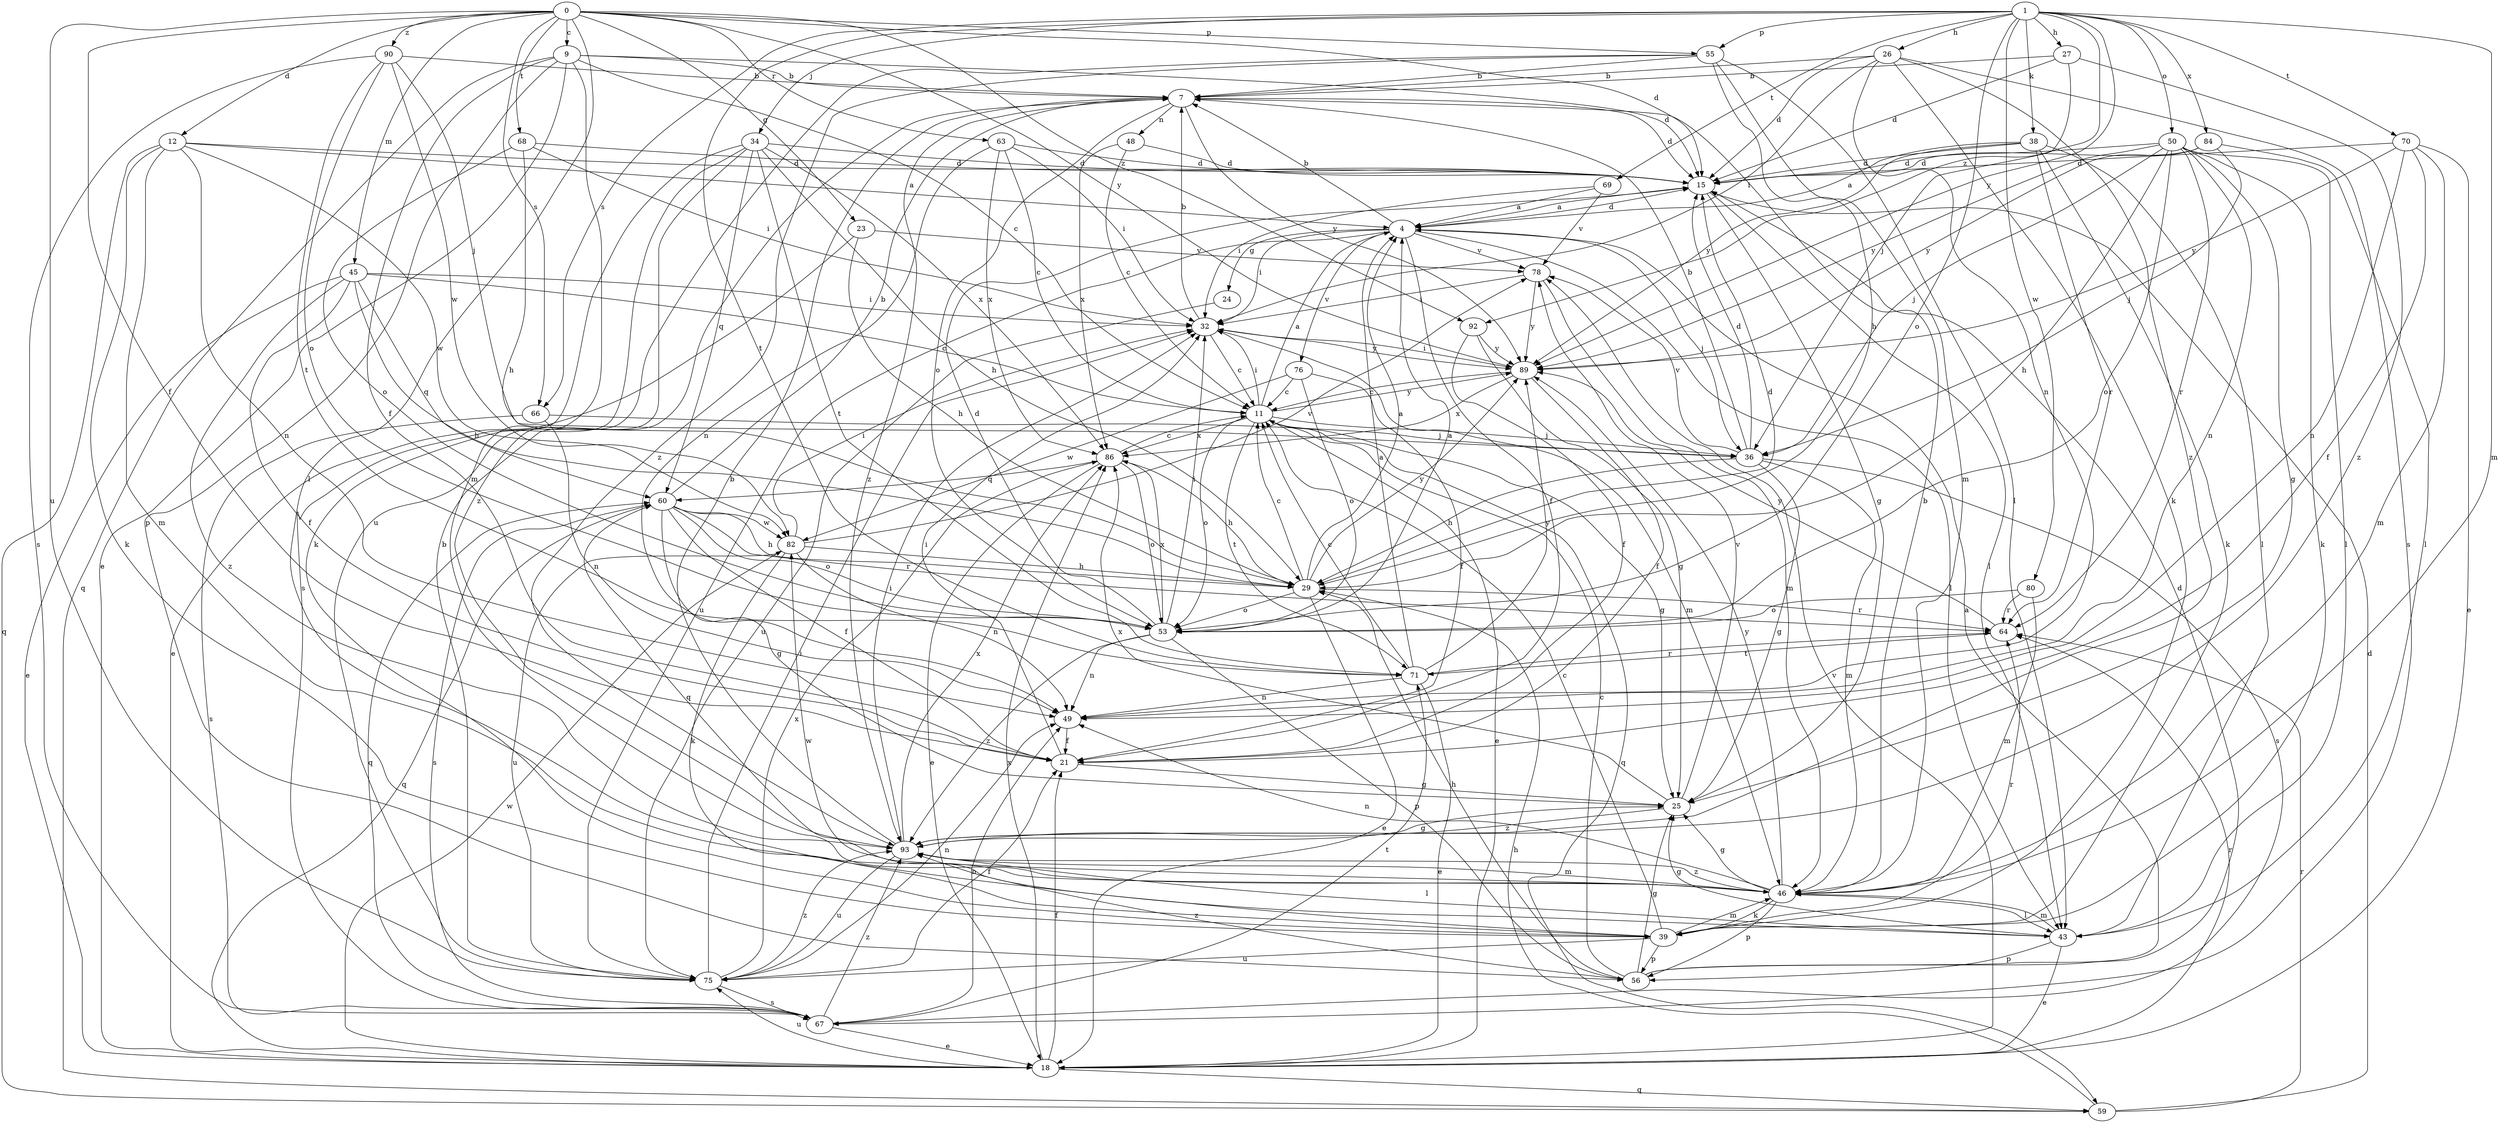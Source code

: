 strict digraph  {
0;
1;
4;
7;
9;
11;
12;
15;
18;
21;
23;
24;
25;
26;
27;
29;
32;
34;
36;
38;
39;
43;
45;
46;
48;
49;
50;
53;
55;
56;
59;
60;
63;
64;
66;
67;
68;
69;
70;
71;
75;
76;
78;
80;
82;
84;
86;
89;
90;
92;
93;
0 -> 9  [label=c];
0 -> 12  [label=d];
0 -> 15  [label=d];
0 -> 21  [label=f];
0 -> 23  [label=g];
0 -> 43  [label=l];
0 -> 45  [label=m];
0 -> 55  [label=p];
0 -> 63  [label=r];
0 -> 66  [label=s];
0 -> 68  [label=t];
0 -> 75  [label=u];
0 -> 89  [label=y];
0 -> 90  [label=z];
0 -> 92  [label=z];
1 -> 26  [label=h];
1 -> 27  [label=h];
1 -> 34  [label=j];
1 -> 38  [label=k];
1 -> 46  [label=m];
1 -> 50  [label=o];
1 -> 53  [label=o];
1 -> 55  [label=p];
1 -> 66  [label=s];
1 -> 69  [label=t];
1 -> 70  [label=t];
1 -> 71  [label=t];
1 -> 80  [label=w];
1 -> 84  [label=x];
1 -> 89  [label=y];
1 -> 92  [label=z];
4 -> 7  [label=b];
4 -> 15  [label=d];
4 -> 21  [label=f];
4 -> 24  [label=g];
4 -> 32  [label=i];
4 -> 36  [label=j];
4 -> 43  [label=l];
4 -> 75  [label=u];
4 -> 76  [label=v];
4 -> 78  [label=v];
7 -> 15  [label=d];
7 -> 48  [label=n];
7 -> 53  [label=o];
7 -> 89  [label=y];
7 -> 93  [label=z];
9 -> 7  [label=b];
9 -> 11  [label=c];
9 -> 15  [label=d];
9 -> 18  [label=e];
9 -> 21  [label=f];
9 -> 46  [label=m];
9 -> 56  [label=p];
9 -> 59  [label=q];
11 -> 4  [label=a];
11 -> 18  [label=e];
11 -> 25  [label=g];
11 -> 32  [label=i];
11 -> 36  [label=j];
11 -> 53  [label=o];
11 -> 59  [label=q];
11 -> 71  [label=t];
11 -> 86  [label=x];
11 -> 89  [label=y];
12 -> 4  [label=a];
12 -> 15  [label=d];
12 -> 39  [label=k];
12 -> 46  [label=m];
12 -> 49  [label=n];
12 -> 59  [label=q];
12 -> 82  [label=w];
15 -> 4  [label=a];
15 -> 25  [label=g];
15 -> 43  [label=l];
18 -> 21  [label=f];
18 -> 59  [label=q];
18 -> 60  [label=q];
18 -> 64  [label=r];
18 -> 75  [label=u];
18 -> 78  [label=v];
18 -> 82  [label=w];
18 -> 86  [label=x];
21 -> 25  [label=g];
21 -> 32  [label=i];
23 -> 18  [label=e];
23 -> 29  [label=h];
23 -> 78  [label=v];
24 -> 75  [label=u];
25 -> 78  [label=v];
25 -> 86  [label=x];
25 -> 93  [label=z];
26 -> 7  [label=b];
26 -> 15  [label=d];
26 -> 32  [label=i];
26 -> 39  [label=k];
26 -> 49  [label=n];
26 -> 67  [label=s];
26 -> 93  [label=z];
27 -> 7  [label=b];
27 -> 15  [label=d];
27 -> 36  [label=j];
27 -> 93  [label=z];
29 -> 4  [label=a];
29 -> 11  [label=c];
29 -> 15  [label=d];
29 -> 18  [label=e];
29 -> 53  [label=o];
29 -> 64  [label=r];
29 -> 89  [label=y];
32 -> 7  [label=b];
32 -> 11  [label=c];
32 -> 46  [label=m];
32 -> 89  [label=y];
34 -> 15  [label=d];
34 -> 29  [label=h];
34 -> 39  [label=k];
34 -> 60  [label=q];
34 -> 67  [label=s];
34 -> 71  [label=t];
34 -> 86  [label=x];
34 -> 93  [label=z];
36 -> 7  [label=b];
36 -> 15  [label=d];
36 -> 25  [label=g];
36 -> 29  [label=h];
36 -> 46  [label=m];
36 -> 67  [label=s];
36 -> 78  [label=v];
38 -> 4  [label=a];
38 -> 15  [label=d];
38 -> 39  [label=k];
38 -> 43  [label=l];
38 -> 64  [label=r];
38 -> 89  [label=y];
39 -> 11  [label=c];
39 -> 46  [label=m];
39 -> 56  [label=p];
39 -> 64  [label=r];
39 -> 75  [label=u];
39 -> 82  [label=w];
43 -> 18  [label=e];
43 -> 25  [label=g];
43 -> 46  [label=m];
43 -> 56  [label=p];
45 -> 11  [label=c];
45 -> 18  [label=e];
45 -> 21  [label=f];
45 -> 29  [label=h];
45 -> 32  [label=i];
45 -> 60  [label=q];
45 -> 93  [label=z];
46 -> 7  [label=b];
46 -> 25  [label=g];
46 -> 39  [label=k];
46 -> 43  [label=l];
46 -> 49  [label=n];
46 -> 56  [label=p];
46 -> 60  [label=q];
46 -> 89  [label=y];
46 -> 93  [label=z];
48 -> 11  [label=c];
48 -> 15  [label=d];
48 -> 86  [label=x];
49 -> 21  [label=f];
50 -> 15  [label=d];
50 -> 25  [label=g];
50 -> 29  [label=h];
50 -> 36  [label=j];
50 -> 39  [label=k];
50 -> 43  [label=l];
50 -> 49  [label=n];
50 -> 53  [label=o];
50 -> 64  [label=r];
50 -> 89  [label=y];
53 -> 4  [label=a];
53 -> 15  [label=d];
53 -> 32  [label=i];
53 -> 49  [label=n];
53 -> 56  [label=p];
53 -> 86  [label=x];
53 -> 93  [label=z];
55 -> 7  [label=b];
55 -> 29  [label=h];
55 -> 43  [label=l];
55 -> 46  [label=m];
55 -> 75  [label=u];
55 -> 93  [label=z];
56 -> 4  [label=a];
56 -> 11  [label=c];
56 -> 15  [label=d];
56 -> 25  [label=g];
56 -> 29  [label=h];
56 -> 93  [label=z];
59 -> 15  [label=d];
59 -> 29  [label=h];
59 -> 64  [label=r];
60 -> 7  [label=b];
60 -> 21  [label=f];
60 -> 25  [label=g];
60 -> 29  [label=h];
60 -> 53  [label=o];
60 -> 64  [label=r];
60 -> 67  [label=s];
60 -> 82  [label=w];
63 -> 11  [label=c];
63 -> 15  [label=d];
63 -> 32  [label=i];
63 -> 49  [label=n];
63 -> 86  [label=x];
64 -> 71  [label=t];
64 -> 89  [label=y];
66 -> 36  [label=j];
66 -> 49  [label=n];
66 -> 67  [label=s];
67 -> 18  [label=e];
67 -> 49  [label=n];
67 -> 60  [label=q];
67 -> 71  [label=t];
67 -> 93  [label=z];
68 -> 15  [label=d];
68 -> 29  [label=h];
68 -> 32  [label=i];
68 -> 53  [label=o];
69 -> 4  [label=a];
69 -> 32  [label=i];
69 -> 78  [label=v];
70 -> 15  [label=d];
70 -> 18  [label=e];
70 -> 21  [label=f];
70 -> 46  [label=m];
70 -> 49  [label=n];
70 -> 89  [label=y];
71 -> 4  [label=a];
71 -> 11  [label=c];
71 -> 18  [label=e];
71 -> 49  [label=n];
71 -> 64  [label=r];
71 -> 89  [label=y];
75 -> 7  [label=b];
75 -> 21  [label=f];
75 -> 32  [label=i];
75 -> 49  [label=n];
75 -> 67  [label=s];
75 -> 86  [label=x];
75 -> 93  [label=z];
76 -> 11  [label=c];
76 -> 21  [label=f];
76 -> 53  [label=o];
76 -> 82  [label=w];
78 -> 32  [label=i];
78 -> 46  [label=m];
78 -> 89  [label=y];
80 -> 46  [label=m];
80 -> 53  [label=o];
80 -> 64  [label=r];
82 -> 29  [label=h];
82 -> 32  [label=i];
82 -> 39  [label=k];
82 -> 49  [label=n];
82 -> 75  [label=u];
82 -> 78  [label=v];
84 -> 15  [label=d];
84 -> 36  [label=j];
84 -> 43  [label=l];
84 -> 89  [label=y];
86 -> 11  [label=c];
86 -> 18  [label=e];
86 -> 29  [label=h];
86 -> 53  [label=o];
86 -> 60  [label=q];
89 -> 11  [label=c];
89 -> 21  [label=f];
89 -> 32  [label=i];
89 -> 86  [label=x];
90 -> 7  [label=b];
90 -> 36  [label=j];
90 -> 53  [label=o];
90 -> 67  [label=s];
90 -> 71  [label=t];
90 -> 82  [label=w];
92 -> 21  [label=f];
92 -> 25  [label=g];
92 -> 89  [label=y];
93 -> 7  [label=b];
93 -> 25  [label=g];
93 -> 32  [label=i];
93 -> 43  [label=l];
93 -> 46  [label=m];
93 -> 75  [label=u];
93 -> 86  [label=x];
}

